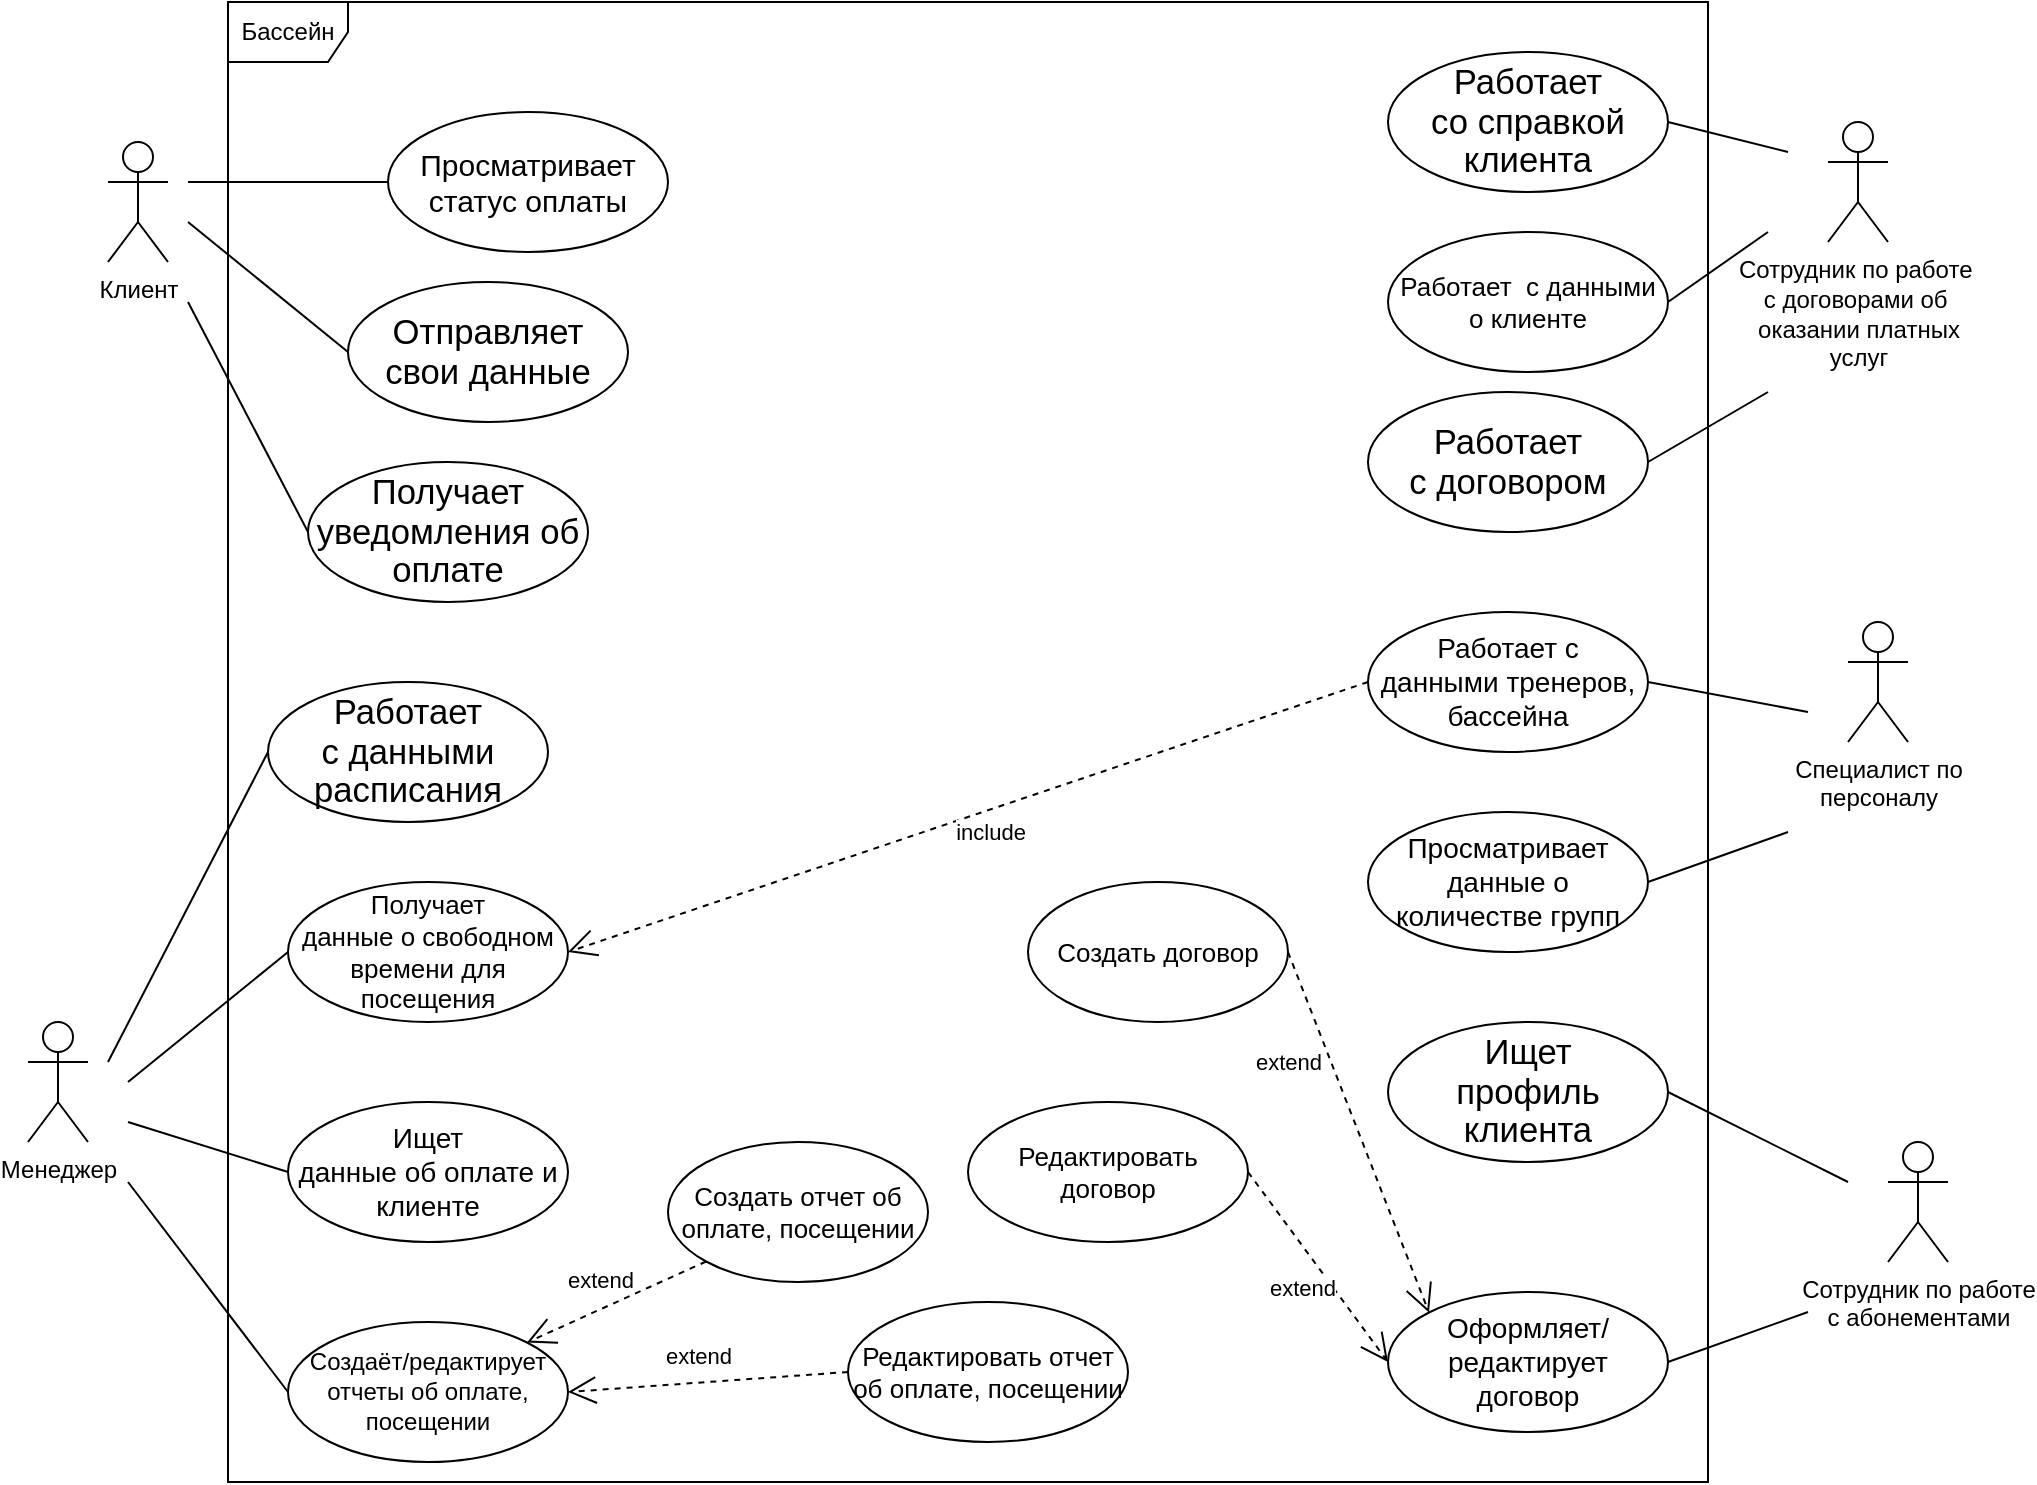 <mxfile version="24.0.0" type="device">
  <diagram name="UML-диаграмма" id="Yqvl6sYoLs1Biy8anvar">
    <mxGraphModel dx="1434" dy="780" grid="1" gridSize="10" guides="1" tooltips="1" connect="1" arrows="1" fold="1" page="1" pageScale="1" pageWidth="827" pageHeight="1169" math="0" shadow="0">
      <root>
        <mxCell id="0" />
        <mxCell id="1" parent="0" />
        <mxCell id="nny80SySV4NmRq8y1aAM-1" value="Клиент" style="shape=umlActor;verticalLabelPosition=bottom;verticalAlign=top;html=1;" parent="1" vertex="1">
          <mxGeometry x="120" y="90" width="30" height="60" as="geometry" />
        </mxCell>
        <mxCell id="nny80SySV4NmRq8y1aAM-2" value="Менеджер" style="shape=umlActor;verticalLabelPosition=bottom;verticalAlign=top;html=1;" parent="1" vertex="1">
          <mxGeometry x="80" y="530" width="30" height="60" as="geometry" />
        </mxCell>
        <mxCell id="nny80SySV4NmRq8y1aAM-3" value="&lt;span style=&quot;line-height: 115%;&quot;&gt;&lt;font style=&quot;font-size: 12px;&quot;&gt;Сотрудник по работе&amp;nbsp;&lt;/font&gt;&lt;/span&gt;&lt;div&gt;&lt;span style=&quot;line-height: 115%;&quot;&gt;&lt;font style=&quot;font-size: 12px;&quot;&gt;с договорами об&amp;nbsp;&lt;/font&gt;&lt;/span&gt;&lt;/div&gt;&lt;div&gt;&lt;span style=&quot;line-height: 115%;&quot;&gt;&lt;font style=&quot;font-size: 12px;&quot;&gt;оказании платных&lt;br&gt;услуг&lt;/font&gt;&lt;/span&gt;&lt;/div&gt;" style="shape=umlActor;verticalLabelPosition=bottom;verticalAlign=top;html=1;" parent="1" vertex="1">
          <mxGeometry x="980" y="80" width="30" height="60" as="geometry" />
        </mxCell>
        <mxCell id="nny80SySV4NmRq8y1aAM-4" value="Специалист по&lt;div&gt;персоналу&lt;/div&gt;" style="shape=umlActor;verticalLabelPosition=bottom;verticalAlign=top;html=1;" parent="1" vertex="1">
          <mxGeometry x="990" y="330" width="30" height="60" as="geometry" />
        </mxCell>
        <mxCell id="nny80SySV4NmRq8y1aAM-5" value="Сотрудник по работе&lt;div&gt;с абонементами&lt;/div&gt;" style="shape=umlActor;verticalLabelPosition=bottom;verticalAlign=top;html=1;" parent="1" vertex="1">
          <mxGeometry x="1010" y="590" width="30" height="60" as="geometry" />
        </mxCell>
        <mxCell id="nny80SySV4NmRq8y1aAM-6" value="Бассейн" style="shape=umlFrame;whiteSpace=wrap;html=1;pointerEvents=0;" parent="1" vertex="1">
          <mxGeometry x="180" y="20" width="740" height="740" as="geometry" />
        </mxCell>
        <mxCell id="nny80SySV4NmRq8y1aAM-7" value="&lt;span style=&quot;font-size: 15px; line-height: 115%;&quot;&gt;Просматривает&lt;br style=&quot;font-size: 15px;&quot;&gt;статус оплаты&lt;/span&gt;" style="ellipse;whiteSpace=wrap;html=1;fontSize=15;" parent="1" vertex="1">
          <mxGeometry x="260" y="75" width="140" height="70" as="geometry" />
        </mxCell>
        <mxCell id="nny80SySV4NmRq8y1aAM-12" value="" style="endArrow=none;html=1;rounded=0;entryX=0;entryY=0.5;entryDx=0;entryDy=0;" parent="1" target="nny80SySV4NmRq8y1aAM-7" edge="1">
          <mxGeometry width="50" height="50" relative="1" as="geometry">
            <mxPoint x="160" y="110" as="sourcePoint" />
            <mxPoint x="260" y="130" as="targetPoint" />
          </mxGeometry>
        </mxCell>
        <mxCell id="nny80SySV4NmRq8y1aAM-13" value="&lt;span style=&quot;font-size:13.0pt;line-height:115%;&lt;br/&gt;font-family:&amp;quot;Times New Roman&amp;quot;,&amp;quot;serif&amp;quot;;mso-fareast-font-family:Calibri;&lt;br/&gt;mso-ansi-language:RU;mso-fareast-language:RU;mso-bidi-language:AR-SA&quot;&gt;Отправляет&lt;br/&gt;свои данные&lt;/span&gt;" style="ellipse;whiteSpace=wrap;html=1;fontSize=15;" parent="1" vertex="1">
          <mxGeometry x="240" y="160" width="140" height="70" as="geometry" />
        </mxCell>
        <mxCell id="nny80SySV4NmRq8y1aAM-14" value="&lt;span style=&quot;font-size:13.0pt;line-height:115%;&lt;br/&gt;font-family:&amp;quot;Times New Roman&amp;quot;,&amp;quot;serif&amp;quot;;mso-fareast-font-family:Calibri;&lt;br/&gt;mso-ansi-language:RU;mso-fareast-language:RU;mso-bidi-language:AR-SA&quot;&gt;Получает&lt;br/&gt;уведомления об оплате&lt;/span&gt;" style="ellipse;whiteSpace=wrap;html=1;fontSize=15;" parent="1" vertex="1">
          <mxGeometry x="220" y="250" width="140" height="70" as="geometry" />
        </mxCell>
        <mxCell id="nny80SySV4NmRq8y1aAM-16" value="" style="endArrow=none;html=1;rounded=0;entryX=0;entryY=0.5;entryDx=0;entryDy=0;" parent="1" target="nny80SySV4NmRq8y1aAM-13" edge="1">
          <mxGeometry width="50" height="50" relative="1" as="geometry">
            <mxPoint x="160" y="130" as="sourcePoint" />
            <mxPoint x="270" y="120" as="targetPoint" />
          </mxGeometry>
        </mxCell>
        <mxCell id="nny80SySV4NmRq8y1aAM-17" value="" style="endArrow=none;html=1;rounded=0;entryX=0;entryY=0.5;entryDx=0;entryDy=0;" parent="1" target="nny80SySV4NmRq8y1aAM-14" edge="1">
          <mxGeometry width="50" height="50" relative="1" as="geometry">
            <mxPoint x="160" y="170" as="sourcePoint" />
            <mxPoint x="280" y="130" as="targetPoint" />
          </mxGeometry>
        </mxCell>
        <mxCell id="nny80SySV4NmRq8y1aAM-18" value="&lt;span style=&quot;font-size:13.0pt;line-height:115%;&lt;br/&gt;font-family:&amp;quot;Times New Roman&amp;quot;,&amp;quot;serif&amp;quot;;mso-fareast-font-family:Calibri;&lt;br/&gt;mso-ansi-language:RU;mso-fareast-language:RU;mso-bidi-language:AR-SA&quot;&gt;Работает&lt;br/&gt;с данными расписания&lt;/span&gt;" style="ellipse;whiteSpace=wrap;html=1;fontSize=15;" parent="1" vertex="1">
          <mxGeometry x="200" y="360" width="140" height="70" as="geometry" />
        </mxCell>
        <mxCell id="nny80SySV4NmRq8y1aAM-19" value="&lt;span style=&quot;font-size: 13px; line-height: 115%;&quot;&gt;Получает&lt;br style=&quot;font-size: 13px;&quot;&gt;данные о свободном времени для посещения&lt;/span&gt;" style="ellipse;whiteSpace=wrap;html=1;fontSize=13;" parent="1" vertex="1">
          <mxGeometry x="210" y="460" width="140" height="70" as="geometry" />
        </mxCell>
        <mxCell id="nny80SySV4NmRq8y1aAM-20" value="&lt;span style=&quot;font-size: 14px; line-height: 115%;&quot;&gt;Ищет&lt;br style=&quot;font-size: 14px;&quot;&gt;данные об оплате и клиенте&lt;/span&gt;" style="ellipse;whiteSpace=wrap;html=1;fontSize=14;" parent="1" vertex="1">
          <mxGeometry x="210" y="570" width="140" height="70" as="geometry" />
        </mxCell>
        <mxCell id="nny80SySV4NmRq8y1aAM-21" value="&lt;span style=&quot;font-size: 12px; line-height: 115%;&quot;&gt;Создаёт/редактирует&lt;br style=&quot;font-size: 12px;&quot;&gt;отчеты об оплате, посещении&lt;/span&gt;" style="ellipse;whiteSpace=wrap;html=1;fontSize=12;" parent="1" vertex="1">
          <mxGeometry x="210" y="680" width="140" height="70" as="geometry" />
        </mxCell>
        <mxCell id="nny80SySV4NmRq8y1aAM-22" value="" style="endArrow=none;html=1;rounded=0;entryX=0;entryY=0.5;entryDx=0;entryDy=0;" parent="1" target="nny80SySV4NmRq8y1aAM-18" edge="1">
          <mxGeometry width="50" height="50" relative="1" as="geometry">
            <mxPoint x="120" y="550" as="sourcePoint" />
            <mxPoint x="170" y="500" as="targetPoint" />
          </mxGeometry>
        </mxCell>
        <mxCell id="nny80SySV4NmRq8y1aAM-23" value="" style="endArrow=none;html=1;rounded=0;entryX=0;entryY=0.5;entryDx=0;entryDy=0;" parent="1" target="nny80SySV4NmRq8y1aAM-19" edge="1">
          <mxGeometry width="50" height="50" relative="1" as="geometry">
            <mxPoint x="130" y="560" as="sourcePoint" />
            <mxPoint x="210" y="405" as="targetPoint" />
          </mxGeometry>
        </mxCell>
        <mxCell id="nny80SySV4NmRq8y1aAM-24" value="" style="endArrow=none;html=1;rounded=0;entryX=0;entryY=0.5;entryDx=0;entryDy=0;" parent="1" target="nny80SySV4NmRq8y1aAM-20" edge="1">
          <mxGeometry width="50" height="50" relative="1" as="geometry">
            <mxPoint x="130" y="580" as="sourcePoint" />
            <mxPoint x="220" y="415" as="targetPoint" />
          </mxGeometry>
        </mxCell>
        <mxCell id="nny80SySV4NmRq8y1aAM-25" value="" style="endArrow=none;html=1;rounded=0;entryX=0;entryY=0.5;entryDx=0;entryDy=0;" parent="1" target="nny80SySV4NmRq8y1aAM-21" edge="1">
          <mxGeometry width="50" height="50" relative="1" as="geometry">
            <mxPoint x="130" y="610" as="sourcePoint" />
            <mxPoint x="230" y="425" as="targetPoint" />
          </mxGeometry>
        </mxCell>
        <mxCell id="nny80SySV4NmRq8y1aAM-26" value="&lt;span style=&quot;font-size: 14px; line-height: 115%;&quot;&gt;Работает с&lt;br style=&quot;font-size: 14px;&quot;&gt;данными тренеров, бассейна&lt;/span&gt;" style="ellipse;whiteSpace=wrap;html=1;fontSize=14;" parent="1" vertex="1">
          <mxGeometry x="750" y="325" width="140" height="70" as="geometry" />
        </mxCell>
        <mxCell id="nny80SySV4NmRq8y1aAM-27" value="&lt;span style=&quot;font-size: 14px; line-height: 115%;&quot;&gt;Просматривает&lt;br style=&quot;font-size: 14px;&quot;&gt;данные о количестве групп&lt;/span&gt;" style="ellipse;whiteSpace=wrap;html=1;fontSize=14;" parent="1" vertex="1">
          <mxGeometry x="750" y="425" width="140" height="70" as="geometry" />
        </mxCell>
        <mxCell id="nny80SySV4NmRq8y1aAM-28" value="&lt;span style=&quot;font-size:13.0pt;line-height:115%;&lt;br/&gt;font-family:&amp;quot;Times New Roman&amp;quot;,&amp;quot;serif&amp;quot;;mso-fareast-font-family:Calibri;&lt;br/&gt;mso-ansi-language:RU;mso-fareast-language:RU;mso-bidi-language:AR-SA&quot;&gt;Ищет&lt;br/&gt;профиль клиента&lt;/span&gt;" style="ellipse;whiteSpace=wrap;html=1;fontSize=15;" parent="1" vertex="1">
          <mxGeometry x="760" y="530" width="140" height="70" as="geometry" />
        </mxCell>
        <mxCell id="nny80SySV4NmRq8y1aAM-29" value="&lt;span style=&quot;font-size: 14px; line-height: 115%;&quot;&gt;Оформляет/редактирует&lt;br style=&quot;font-size: 14px;&quot;&gt;договор&lt;/span&gt;" style="ellipse;whiteSpace=wrap;html=1;fontSize=14;" parent="1" vertex="1">
          <mxGeometry x="760" y="665" width="140" height="70" as="geometry" />
        </mxCell>
        <mxCell id="nny80SySV4NmRq8y1aAM-30" value="&lt;span style=&quot;font-size:13.0pt;line-height:115%;&lt;br/&gt;font-family:&amp;quot;Times New Roman&amp;quot;,&amp;quot;serif&amp;quot;;mso-fareast-font-family:Calibri;&lt;br/&gt;mso-ansi-language:RU;mso-fareast-language:RU;mso-bidi-language:AR-SA&quot;&gt;Работает&lt;br/&gt;со справкой клиента&lt;/span&gt;" style="ellipse;whiteSpace=wrap;html=1;fontSize=15;" parent="1" vertex="1">
          <mxGeometry x="760" y="45" width="140" height="70" as="geometry" />
        </mxCell>
        <mxCell id="nny80SySV4NmRq8y1aAM-31" value="&lt;span style=&quot;font-size: 13px; line-height: 115%;&quot;&gt;Работает&amp;nbsp; с данными о клиенте&lt;/span&gt;" style="ellipse;whiteSpace=wrap;html=1;fontSize=13;" parent="1" vertex="1">
          <mxGeometry x="760" y="135" width="140" height="70" as="geometry" />
        </mxCell>
        <mxCell id="nny80SySV4NmRq8y1aAM-32" value="&lt;span style=&quot;font-size:13.0pt;line-height:115%;&lt;br/&gt;font-family:&amp;quot;Times New Roman&amp;quot;,&amp;quot;serif&amp;quot;;mso-fareast-font-family:Calibri;&lt;br/&gt;mso-ansi-language:RU;mso-fareast-language:RU;mso-bidi-language:AR-SA&quot;&gt;Работает&lt;br/&gt;с договором&lt;/span&gt;" style="ellipse;whiteSpace=wrap;html=1;fontSize=15;" parent="1" vertex="1">
          <mxGeometry x="750" y="215" width="140" height="70" as="geometry" />
        </mxCell>
        <mxCell id="nny80SySV4NmRq8y1aAM-33" value="" style="endArrow=none;html=1;rounded=0;exitX=1;exitY=0.5;exitDx=0;exitDy=0;" parent="1" source="nny80SySV4NmRq8y1aAM-28" edge="1">
          <mxGeometry width="50" height="50" relative="1" as="geometry">
            <mxPoint x="950" y="585" as="sourcePoint" />
            <mxPoint x="990" y="610" as="targetPoint" />
          </mxGeometry>
        </mxCell>
        <mxCell id="nny80SySV4NmRq8y1aAM-34" value="" style="endArrow=none;html=1;rounded=0;exitX=1;exitY=0.5;exitDx=0;exitDy=0;" parent="1" source="nny80SySV4NmRq8y1aAM-29" edge="1">
          <mxGeometry width="50" height="50" relative="1" as="geometry">
            <mxPoint x="900" y="600" as="sourcePoint" />
            <mxPoint x="970" y="675" as="targetPoint" />
          </mxGeometry>
        </mxCell>
        <mxCell id="nny80SySV4NmRq8y1aAM-35" value="" style="endArrow=none;html=1;rounded=0;exitX=1;exitY=0.5;exitDx=0;exitDy=0;" parent="1" source="nny80SySV4NmRq8y1aAM-27" edge="1">
          <mxGeometry width="50" height="50" relative="1" as="geometry">
            <mxPoint x="910" y="610" as="sourcePoint" />
            <mxPoint x="960" y="435" as="targetPoint" />
          </mxGeometry>
        </mxCell>
        <mxCell id="nny80SySV4NmRq8y1aAM-36" value="" style="endArrow=none;html=1;rounded=0;exitX=1;exitY=0.5;exitDx=0;exitDy=0;" parent="1" source="nny80SySV4NmRq8y1aAM-26" edge="1">
          <mxGeometry width="50" height="50" relative="1" as="geometry">
            <mxPoint x="900" y="470" as="sourcePoint" />
            <mxPoint x="970" y="375" as="targetPoint" />
          </mxGeometry>
        </mxCell>
        <mxCell id="nny80SySV4NmRq8y1aAM-37" value="" style="endArrow=none;html=1;rounded=0;exitX=1;exitY=0.5;exitDx=0;exitDy=0;" parent="1" source="nny80SySV4NmRq8y1aAM-32" edge="1">
          <mxGeometry width="50" height="50" relative="1" as="geometry">
            <mxPoint x="930" y="242.5" as="sourcePoint" />
            <mxPoint x="950" y="215" as="targetPoint" />
          </mxGeometry>
        </mxCell>
        <mxCell id="nny80SySV4NmRq8y1aAM-38" value="" style="endArrow=none;html=1;rounded=0;exitX=1;exitY=0.5;exitDx=0;exitDy=0;" parent="1" source="nny80SySV4NmRq8y1aAM-30" edge="1">
          <mxGeometry width="50" height="50" relative="1" as="geometry">
            <mxPoint x="910" y="380" as="sourcePoint" />
            <mxPoint x="960" y="95" as="targetPoint" />
          </mxGeometry>
        </mxCell>
        <mxCell id="nny80SySV4NmRq8y1aAM-39" value="" style="endArrow=none;html=1;rounded=0;exitX=1;exitY=0.5;exitDx=0;exitDy=0;" parent="1" source="nny80SySV4NmRq8y1aAM-31" edge="1">
          <mxGeometry width="50" height="50" relative="1" as="geometry">
            <mxPoint x="910" y="90" as="sourcePoint" />
            <mxPoint x="950" y="135" as="targetPoint" />
          </mxGeometry>
        </mxCell>
        <mxCell id="nny80SySV4NmRq8y1aAM-41" value="&lt;span style=&quot;font-size: 13px;&quot;&gt;Создать отчет об оплате, посещении&lt;/span&gt;" style="ellipse;whiteSpace=wrap;html=1;fontSize=13;" parent="1" vertex="1">
          <mxGeometry x="400" y="590" width="130" height="70" as="geometry" />
        </mxCell>
        <mxCell id="nny80SySV4NmRq8y1aAM-42" value="&lt;span style=&quot;font-size: 13px;&quot;&gt;Редактировать отчет об оплате, посещении&lt;/span&gt;" style="ellipse;whiteSpace=wrap;html=1;fontSize=13;" parent="1" vertex="1">
          <mxGeometry x="490" y="670" width="140" height="70" as="geometry" />
        </mxCell>
        <mxCell id="nny80SySV4NmRq8y1aAM-43" value="extend" style="endArrow=open;endSize=12;dashed=1;html=1;rounded=0;exitX=0;exitY=1;exitDx=0;exitDy=0;entryX=1;entryY=0;entryDx=0;entryDy=0;" parent="1" source="nny80SySV4NmRq8y1aAM-41" target="nny80SySV4NmRq8y1aAM-21" edge="1">
          <mxGeometry x="0.057" y="-13" width="160" relative="1" as="geometry">
            <mxPoint x="360" y="540" as="sourcePoint" />
            <mxPoint x="530" y="510" as="targetPoint" />
            <mxPoint as="offset" />
          </mxGeometry>
        </mxCell>
        <mxCell id="nny80SySV4NmRq8y1aAM-44" value="extend" style="endArrow=open;endSize=12;dashed=1;html=1;rounded=0;exitX=0;exitY=0.5;exitDx=0;exitDy=0;entryX=1;entryY=0.5;entryDx=0;entryDy=0;" parent="1" source="nny80SySV4NmRq8y1aAM-42" target="nny80SySV4NmRq8y1aAM-21" edge="1">
          <mxGeometry x="0.057" y="-13" width="160" relative="1" as="geometry">
            <mxPoint x="399" y="660" as="sourcePoint" />
            <mxPoint x="339" y="700" as="targetPoint" />
            <mxPoint as="offset" />
          </mxGeometry>
        </mxCell>
        <mxCell id="nny80SySV4NmRq8y1aAM-45" value="include" style="endArrow=open;endSize=12;dashed=1;html=1;rounded=0;exitX=0;exitY=0.5;exitDx=0;exitDy=0;entryX=1;entryY=0.5;entryDx=0;entryDy=0;" parent="1" source="nny80SySV4NmRq8y1aAM-26" target="nny80SySV4NmRq8y1aAM-19" edge="1">
          <mxGeometry x="-0.037" y="11" width="160" relative="1" as="geometry">
            <mxPoint x="390" y="205" as="sourcePoint" />
            <mxPoint x="770" y="180" as="targetPoint" />
            <mxPoint as="offset" />
          </mxGeometry>
        </mxCell>
        <mxCell id="nny80SySV4NmRq8y1aAM-47" value="&lt;span style=&quot;font-size: 13px;&quot;&gt;Создать договор&lt;/span&gt;" style="ellipse;whiteSpace=wrap;html=1;fontSize=13;" parent="1" vertex="1">
          <mxGeometry x="580" y="460" width="130" height="70" as="geometry" />
        </mxCell>
        <mxCell id="nny80SySV4NmRq8y1aAM-48" value="&lt;span style=&quot;font-size: 13px;&quot;&gt;Редактировать договор&lt;/span&gt;" style="ellipse;whiteSpace=wrap;html=1;fontSize=13;" parent="1" vertex="1">
          <mxGeometry x="550" y="570" width="140" height="70" as="geometry" />
        </mxCell>
        <mxCell id="nny80SySV4NmRq8y1aAM-49" value="extend" style="endArrow=open;endSize=12;dashed=1;html=1;rounded=0;exitX=1;exitY=0.5;exitDx=0;exitDy=0;entryX=0;entryY=0.5;entryDx=0;entryDy=0;" parent="1" source="nny80SySV4NmRq8y1aAM-48" target="nny80SySV4NmRq8y1aAM-29" edge="1">
          <mxGeometry x="0.057" y="-13" width="160" relative="1" as="geometry">
            <mxPoint x="760" y="660" as="sourcePoint" />
            <mxPoint x="620" y="670" as="targetPoint" />
            <mxPoint as="offset" />
          </mxGeometry>
        </mxCell>
        <mxCell id="nny80SySV4NmRq8y1aAM-50" value="extend" style="endArrow=open;endSize=12;dashed=1;html=1;rounded=0;exitX=1;exitY=0.5;exitDx=0;exitDy=0;entryX=0;entryY=0;entryDx=0;entryDy=0;" parent="1" source="nny80SySV4NmRq8y1aAM-47" target="nny80SySV4NmRq8y1aAM-29" edge="1">
          <mxGeometry x="-0.471" y="-20" width="160" relative="1" as="geometry">
            <mxPoint x="700" y="615" as="sourcePoint" />
            <mxPoint x="770" y="710" as="targetPoint" />
            <mxPoint as="offset" />
          </mxGeometry>
        </mxCell>
      </root>
    </mxGraphModel>
  </diagram>
</mxfile>
